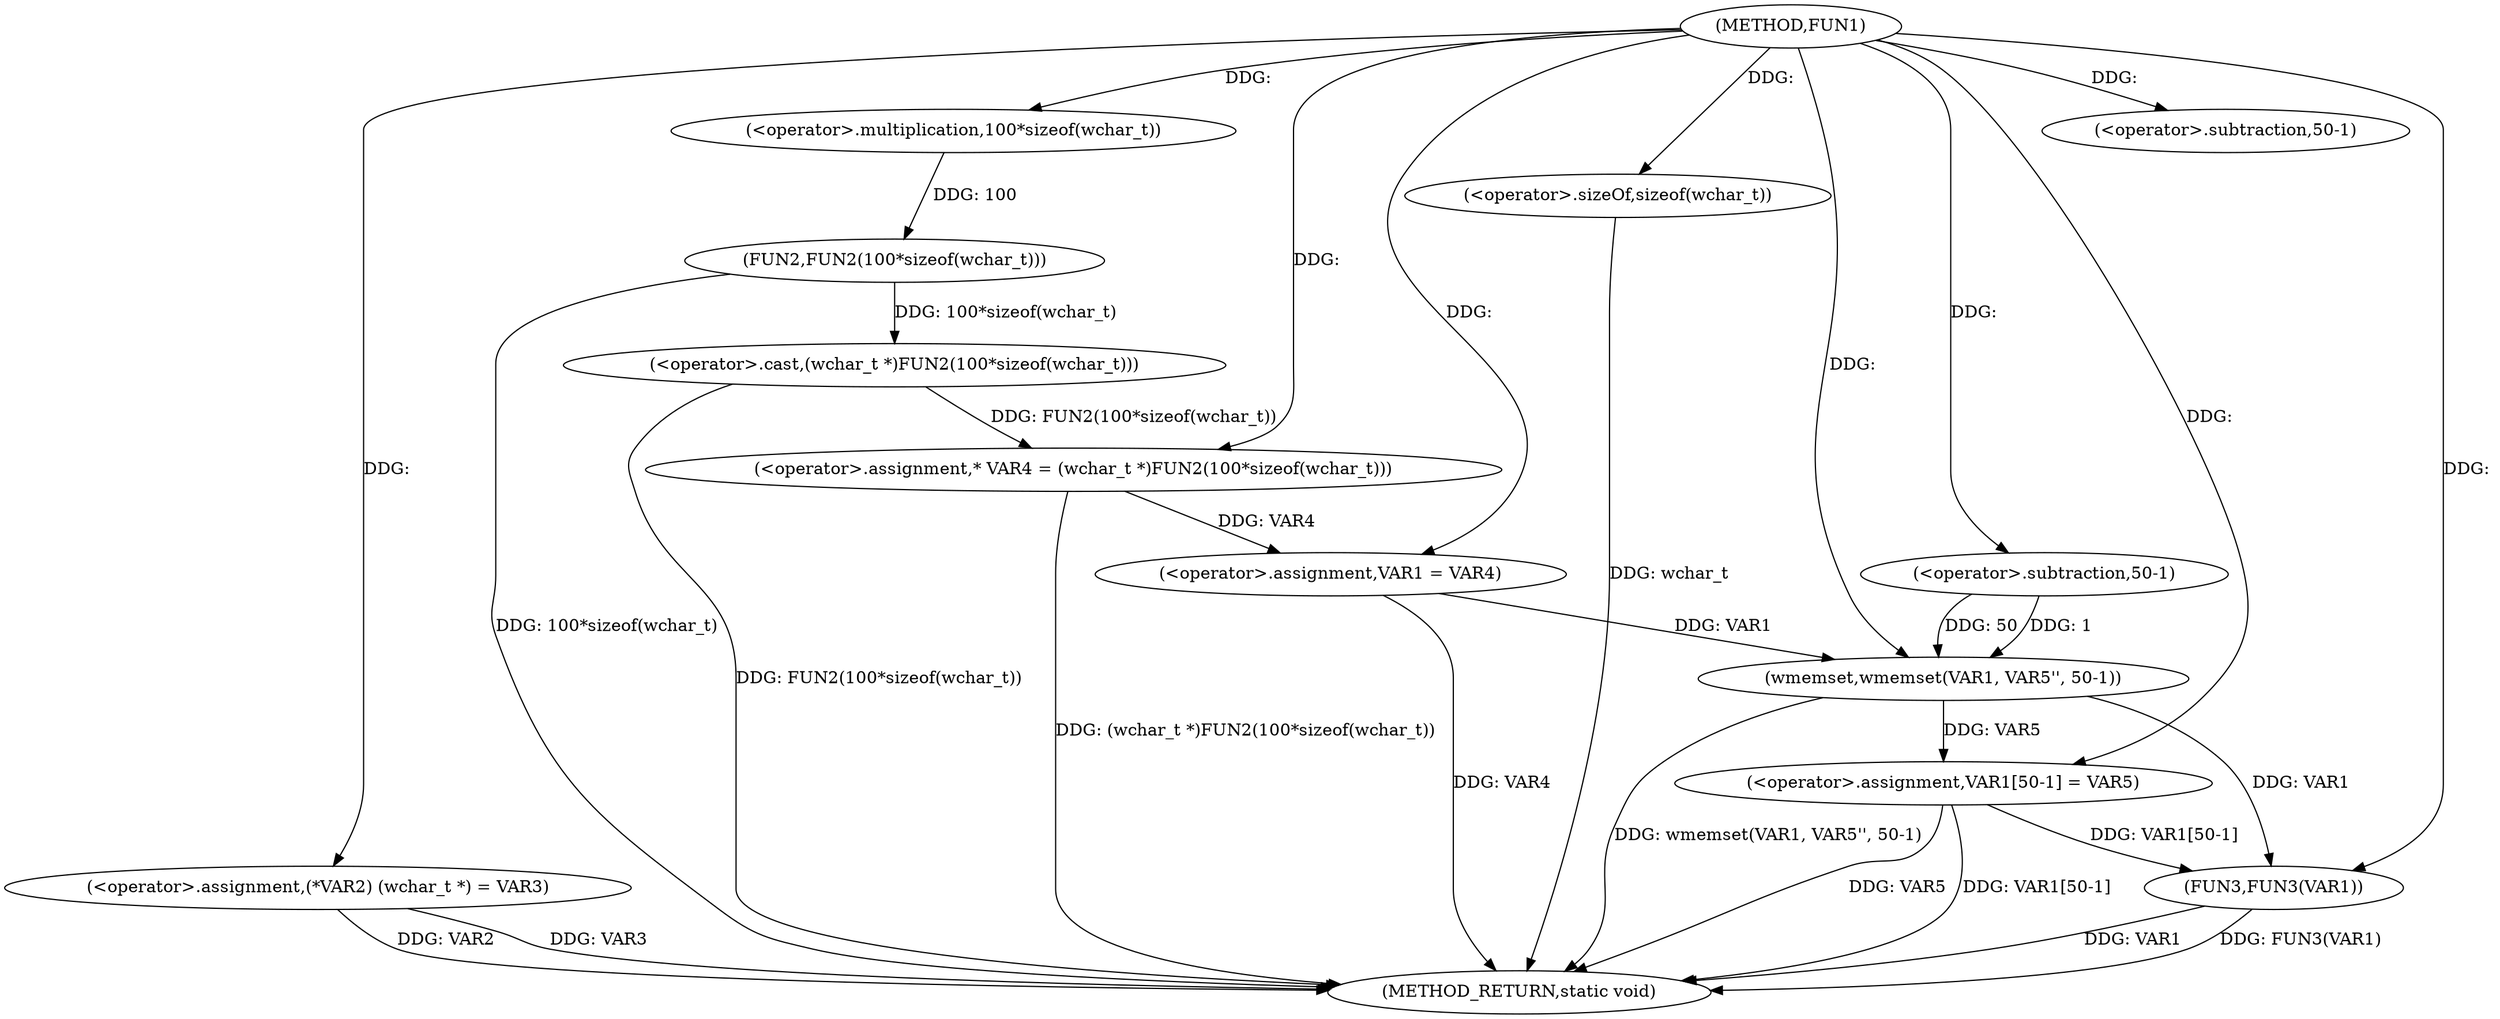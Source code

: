 digraph FUN1 {  
"1000100" [label = "(METHOD,FUN1)" ]
"1000135" [label = "(METHOD_RETURN,static void)" ]
"1000104" [label = "(<operator>.assignment,(*VAR2) (wchar_t *) = VAR3)" ]
"1000108" [label = "(<operator>.assignment,* VAR4 = (wchar_t *)FUN2(100*sizeof(wchar_t)))" ]
"1000110" [label = "(<operator>.cast,(wchar_t *)FUN2(100*sizeof(wchar_t)))" ]
"1000112" [label = "(FUN2,FUN2(100*sizeof(wchar_t)))" ]
"1000113" [label = "(<operator>.multiplication,100*sizeof(wchar_t))" ]
"1000115" [label = "(<operator>.sizeOf,sizeof(wchar_t))" ]
"1000117" [label = "(<operator>.assignment,VAR1 = VAR4)" ]
"1000120" [label = "(wmemset,wmemset(VAR1, VAR5'', 50-1))" ]
"1000123" [label = "(<operator>.subtraction,50-1)" ]
"1000126" [label = "(<operator>.assignment,VAR1[50-1] = VAR5)" ]
"1000129" [label = "(<operator>.subtraction,50-1)" ]
"1000133" [label = "(FUN3,FUN3(VAR1))" ]
  "1000104" -> "1000135"  [ label = "DDG: VAR2"] 
  "1000126" -> "1000135"  [ label = "DDG: VAR5"] 
  "1000126" -> "1000135"  [ label = "DDG: VAR1[50-1]"] 
  "1000117" -> "1000135"  [ label = "DDG: VAR4"] 
  "1000115" -> "1000135"  [ label = "DDG: wchar_t"] 
  "1000104" -> "1000135"  [ label = "DDG: VAR3"] 
  "1000133" -> "1000135"  [ label = "DDG: VAR1"] 
  "1000133" -> "1000135"  [ label = "DDG: FUN3(VAR1)"] 
  "1000110" -> "1000135"  [ label = "DDG: FUN2(100*sizeof(wchar_t))"] 
  "1000112" -> "1000135"  [ label = "DDG: 100*sizeof(wchar_t)"] 
  "1000108" -> "1000135"  [ label = "DDG: (wchar_t *)FUN2(100*sizeof(wchar_t))"] 
  "1000120" -> "1000135"  [ label = "DDG: wmemset(VAR1, VAR5'', 50-1)"] 
  "1000100" -> "1000104"  [ label = "DDG: "] 
  "1000110" -> "1000108"  [ label = "DDG: FUN2(100*sizeof(wchar_t))"] 
  "1000100" -> "1000108"  [ label = "DDG: "] 
  "1000112" -> "1000110"  [ label = "DDG: 100*sizeof(wchar_t)"] 
  "1000113" -> "1000112"  [ label = "DDG: 100"] 
  "1000100" -> "1000113"  [ label = "DDG: "] 
  "1000100" -> "1000115"  [ label = "DDG: "] 
  "1000108" -> "1000117"  [ label = "DDG: VAR4"] 
  "1000100" -> "1000117"  [ label = "DDG: "] 
  "1000117" -> "1000120"  [ label = "DDG: VAR1"] 
  "1000100" -> "1000120"  [ label = "DDG: "] 
  "1000123" -> "1000120"  [ label = "DDG: 50"] 
  "1000123" -> "1000120"  [ label = "DDG: 1"] 
  "1000100" -> "1000123"  [ label = "DDG: "] 
  "1000120" -> "1000126"  [ label = "DDG: VAR5"] 
  "1000100" -> "1000126"  [ label = "DDG: "] 
  "1000100" -> "1000129"  [ label = "DDG: "] 
  "1000120" -> "1000133"  [ label = "DDG: VAR1"] 
  "1000126" -> "1000133"  [ label = "DDG: VAR1[50-1]"] 
  "1000100" -> "1000133"  [ label = "DDG: "] 
}
